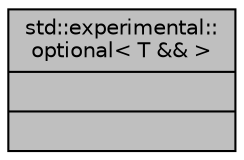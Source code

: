 digraph "std::experimental::optional&lt; T &amp;&amp; &gt;"
{
 // INTERACTIVE_SVG=YES
  edge [fontname="Helvetica",fontsize="10",labelfontname="Helvetica",labelfontsize="10"];
  node [fontname="Helvetica",fontsize="10",shape=record];
  Node1 [label="{std::experimental::\loptional\< T && \>\n||}",height=0.2,width=0.4,color="black", fillcolor="grey75", style="filled", fontcolor="black"];
}

